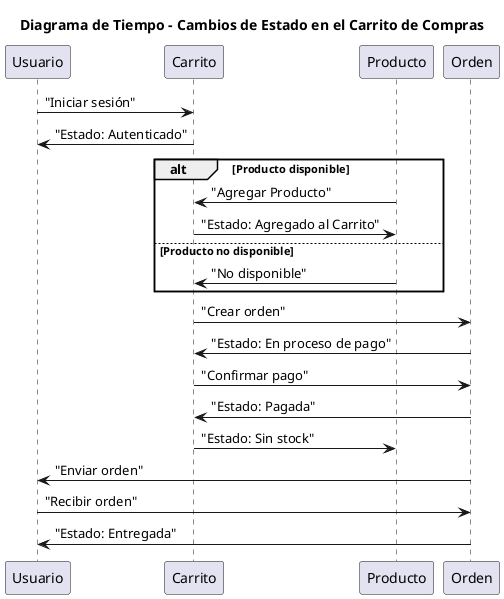 @startuml
title Diagrama de Tiempo - Cambios de Estado en el Carrito de Compras

participant Usuario
participant Carrito
participant Producto
participant Orden

Usuario -> Carrito: "Iniciar sesión"
Carrito -> Usuario: "Estado: Autenticado"

alt Producto disponible
    Producto -> Carrito: "Agregar Producto"
    Carrito -> Producto: "Estado: Agregado al Carrito"
else Producto no disponible
    Producto -> Carrito: "No disponible"
end

Carrito -> Orden: "Crear orden"
Orden -> Carrito: "Estado: En proceso de pago"

Carrito -> Orden: "Confirmar pago"
Orden -> Carrito: "Estado: Pagada"
Carrito -> Producto: "Estado: Sin stock"

Orden -> Usuario: "Enviar orden"
Usuario -> Orden: "Recibir orden"
Orden -> Usuario: "Estado: Entregada"

@enduml
